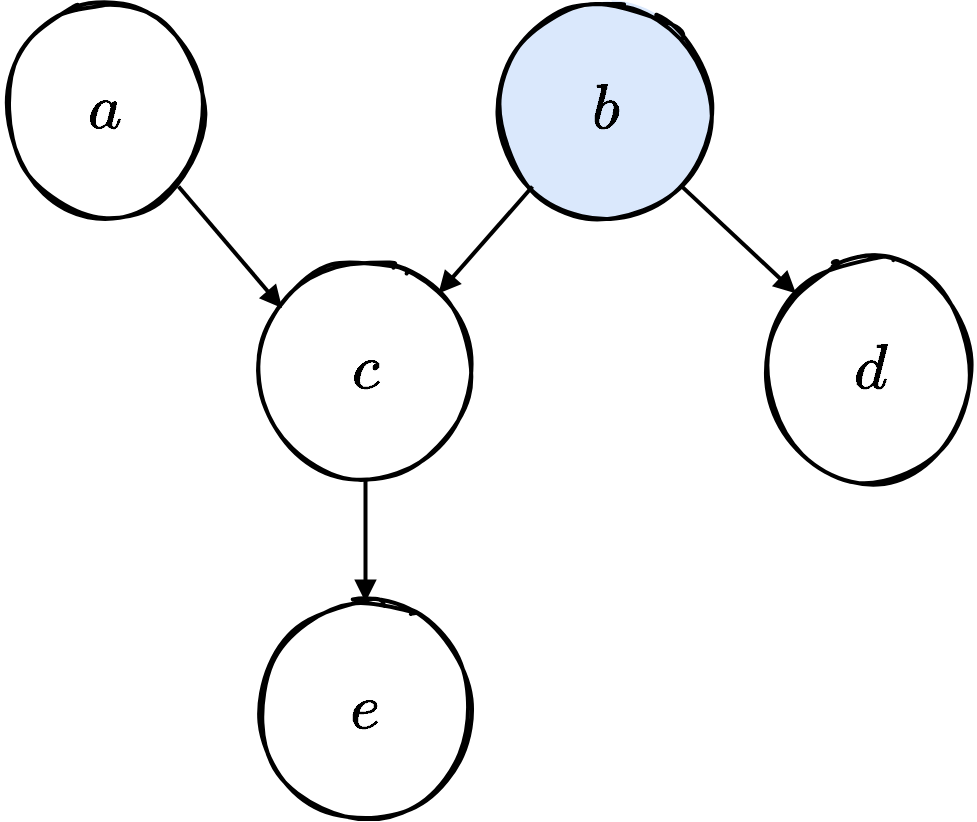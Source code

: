 <mxfile version="13.7.3" type="device"><diagram id="Z6ZnRCBgsvafxGbzeIP-" name="Page-1"><mxGraphModel dx="422" dy="3873" grid="1" gridSize="10" guides="1" tooltips="1" connect="1" arrows="1" fold="1" page="1" pageScale="1" pageWidth="500" pageHeight="500" math="1" shadow="0"><root><mxCell id="0"/><object label="nodes&#10;" id="1"><mxCell parent="0"/></object><mxCell id="sO9bxbikf-4URry5FpEM-1" value="&lt;font style=&quot;font-size: 27px&quot;&gt;$$ d $$&lt;/font&gt;" style="ellipse;whiteSpace=wrap;html=1;strokeWidth=2;fillWeight=2;hachureGap=8;fillColor=none;fillStyle=solid;sketch=1;" parent="1" vertex="1"><mxGeometry x="1387.77" y="-2830" width="103.5" height="108.0" as="geometry"/></mxCell><mxCell id="UR64KAPGSHOlNbp0bw3v-1" value="&lt;font style=&quot;font-size: 27px&quot;&gt;$$ e $$&lt;/font&gt;" style="ellipse;whiteSpace=wrap;html=1;strokeWidth=2;fillWeight=2;hachureGap=8;fillStyle=solid;sketch=1;fillColor=none;" parent="1" vertex="1"><mxGeometry x="1136" y="-2660" width="103.5" height="108.0" as="geometry"/></mxCell><mxCell id="UR64KAPGSHOlNbp0bw3v-2" value="" style="endArrow=block;html=1;exitX=0.5;exitY=1;exitDx=0;exitDy=0;entryX=0.5;entryY=0;entryDx=0;entryDy=0;endFill=1;strokeWidth=2;" parent="1" source="YVzC-aATqKcf8MKqJwcv-9" target="UR64KAPGSHOlNbp0bw3v-1" edge="1"><mxGeometry width="50" height="50" relative="1" as="geometry"><mxPoint x="1185.999" y="-2721.997" as="sourcePoint"/><mxPoint x="1116.02" y="-2666.3" as="targetPoint"/></mxGeometry></mxCell><object label="distrib" id="sO9bxbikf-4URry5FpEM-25"><mxCell parent="0"/></object><mxCell id="YVzC-aATqKcf8MKqJwcv-8" value="&lt;font style=&quot;font-size: 27px&quot;&gt;$$ b $$&lt;/font&gt;" style="ellipse;whiteSpace=wrap;html=1;strokeWidth=2;fillWeight=2;hachureGap=8;fillColor=#dae8fc;fillStyle=solid;sketch=1;" parent="sO9bxbikf-4URry5FpEM-25" vertex="1"><mxGeometry x="1256" y="-2960" width="103.5" height="108.0" as="geometry"/></mxCell><mxCell id="YVzC-aATqKcf8MKqJwcv-9" value="&lt;font style=&quot;font-size: 27px&quot;&gt;$$ c $$&lt;/font&gt;" style="ellipse;whiteSpace=wrap;html=1;strokeWidth=2;fillWeight=2;hachureGap=8;fillColor=none;fillStyle=solid;sketch=1;" parent="sO9bxbikf-4URry5FpEM-25" vertex="1"><mxGeometry x="1136" y="-2830" width="103.5" height="108.0" as="geometry"/></mxCell><mxCell id="YVzC-aATqKcf8MKqJwcv-10" value="&lt;font style=&quot;font-size: 27px&quot;&gt;$$ a $$&lt;/font&gt;" style="ellipse;whiteSpace=wrap;html=1;strokeWidth=2;fillWeight=2;hachureGap=8;fillColor=none;fillStyle=solid;sketch=1;" parent="sO9bxbikf-4URry5FpEM-25" vertex="1"><mxGeometry x="1006" y="-2960" width="103.5" height="108.0" as="geometry"/></mxCell><mxCell id="YVzC-aATqKcf8MKqJwcv-11" value="" style="endArrow=none;html=1;exitX=1;exitY=0;exitDx=0;exitDy=0;entryX=0;entryY=1;entryDx=0;entryDy=0;endFill=0;strokeWidth=2;startArrow=block;startFill=1;" parent="sO9bxbikf-4URry5FpEM-25" source="YVzC-aATqKcf8MKqJwcv-9" target="YVzC-aATqKcf8MKqJwcv-8" edge="1"><mxGeometry width="50" height="50" relative="1" as="geometry"><mxPoint x="1096.75" y="-2882" as="sourcePoint"/><mxPoint x="1154.25" y="-2942" as="targetPoint"/></mxGeometry></mxCell><mxCell id="YVzC-aATqKcf8MKqJwcv-12" value="" style="endArrow=none;html=1;entryX=1;entryY=1;entryDx=0;entryDy=0;endFill=0;strokeWidth=2;exitX=0.097;exitY=0.213;exitDx=0;exitDy=0;exitPerimeter=0;startArrow=block;startFill=1;" parent="sO9bxbikf-4URry5FpEM-25" source="YVzC-aATqKcf8MKqJwcv-9" target="YVzC-aATqKcf8MKqJwcv-10" edge="1"><mxGeometry width="50" height="50" relative="1" as="geometry"><mxPoint x="1056.5" y="-3014" as="sourcePoint"/><mxPoint x="1246.25" y="-2967.008" as="targetPoint"/></mxGeometry></mxCell><object label="arrows" id="sO9bxbikf-4URry5FpEM-26"><mxCell parent="0"/></object><mxCell id="sO9bxbikf-4URry5FpEM-7" value="" style="endArrow=block;html=1;exitX=1;exitY=1;exitDx=0;exitDy=0;entryX=0;entryY=0;entryDx=0;entryDy=0;endFill=1;strokeWidth=2;" parent="sO9bxbikf-4URry5FpEM-26" target="sO9bxbikf-4URry5FpEM-1" edge="1"><mxGeometry width="50" height="50" relative="1" as="geometry"><mxPoint x="1345.999" y="-2867.697" as="sourcePoint"/><mxPoint x="1276.02" y="-2812" as="targetPoint"/></mxGeometry></mxCell></root></mxGraphModel></diagram></mxfile>